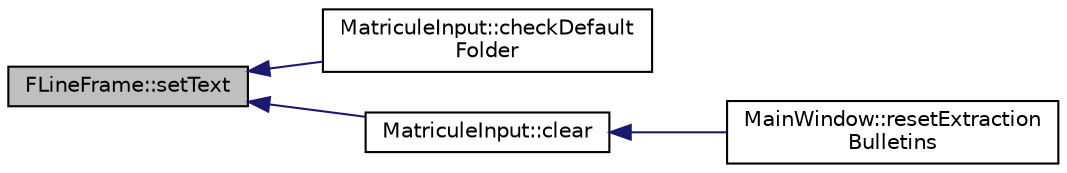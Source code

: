 digraph "FLineFrame::setText"
{
 // INTERACTIVE_SVG=YES
  edge [fontname="Helvetica",fontsize="10",labelfontname="Helvetica",labelfontsize="10"];
  node [fontname="Helvetica",fontsize="10",shape=record];
  rankdir="LR";
  Node22 [label="FLineFrame::setText",height=0.2,width=0.4,color="black", fillcolor="grey75", style="filled", fontcolor="black"];
  Node22 -> Node23 [dir="back",color="midnightblue",fontsize="10",style="solid",fontname="Helvetica"];
  Node23 [label="MatriculeInput::checkDefault\lFolder",height=0.2,width=0.4,color="black", fillcolor="white", style="filled",URL="$class_matricule_input.html#a531419ed5d9ad186758b0ed44621a4e0",tooltip="Vérifie qu&#39;à l&#39;ouverture du dialogue, le répertoire par défaut dirpath est bien renseigné. "];
  Node22 -> Node24 [dir="back",color="midnightblue",fontsize="10",style="solid",fontname="Helvetica"];
  Node24 [label="MatriculeInput::clear",height=0.2,width=0.4,color="black", fillcolor="white", style="filled",URL="$class_matricule_input.html#a1b9d9f0c939a200f2643958749f7ec42",tooltip="Réinitialisation de tous les champs. "];
  Node24 -> Node25 [dir="back",color="midnightblue",fontsize="10",style="solid",fontname="Helvetica"];
  Node25 [label="MainWindow::resetExtraction\lBulletins",height=0.2,width=0.4,color="black", fillcolor="white", style="filled",URL="$class_main_window.html#a7f2aaeb01d8c0cdbe5d608ef8e866bb7",tooltip="Réinitialise le dialogue d&#39;extraction des matricules. "];
}
